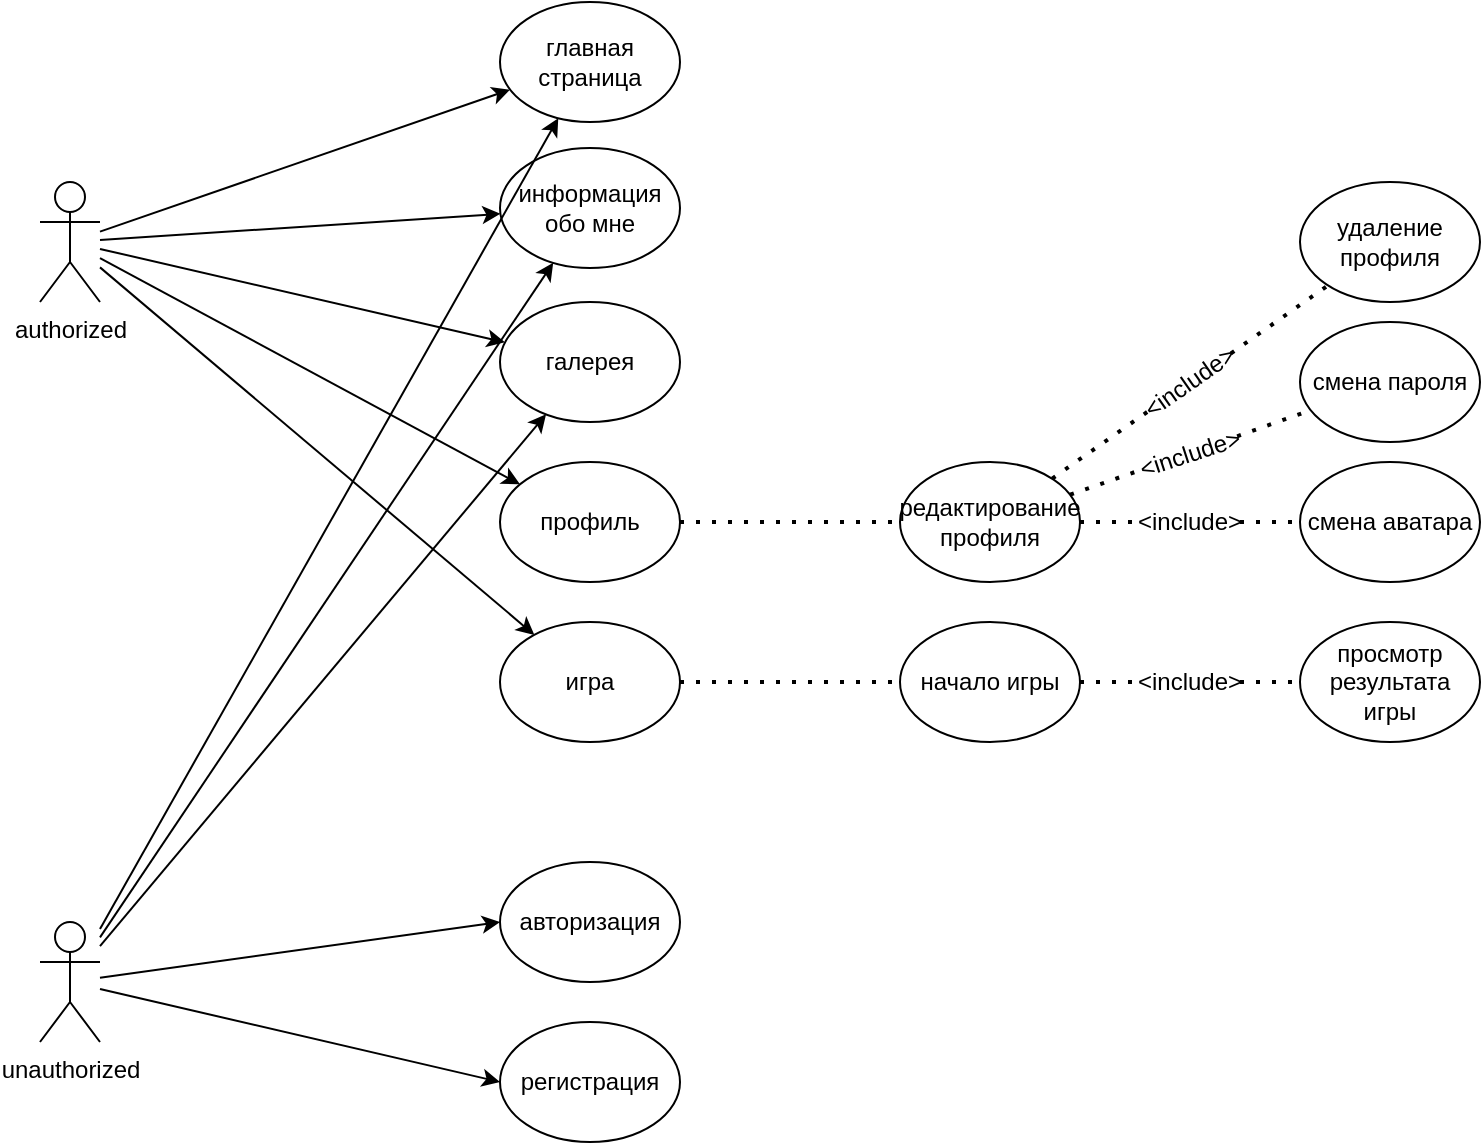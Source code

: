 <mxfile version="21.3.3" type="github" pages="3">
  <diagram name="UMLsite" id="e7e014a7-5840-1c2e-5031-d8a46d1fe8dd">
    <mxGraphModel dx="1050" dy="615" grid="1" gridSize="10" guides="1" tooltips="1" connect="1" arrows="1" fold="1" page="1" pageScale="1" pageWidth="1169" pageHeight="826" background="none" math="0" shadow="0">
      <root>
        <mxCell id="0" />
        <mxCell id="1" parent="0" />
        <mxCell id="5xeedYMrn5Qa9GUjNevL-45" value="authorized" style="shape=umlActor;verticalLabelPosition=bottom;verticalAlign=top;html=1;outlineConnect=0;" vertex="1" parent="1">
          <mxGeometry x="100" y="270" width="30" height="60" as="geometry" />
        </mxCell>
        <mxCell id="5xeedYMrn5Qa9GUjNevL-46" value="главная страница" style="ellipse;whiteSpace=wrap;html=1;" vertex="1" parent="1">
          <mxGeometry x="330" y="180" width="90" height="60" as="geometry" />
        </mxCell>
        <mxCell id="5xeedYMrn5Qa9GUjNevL-47" value="информация обо мне" style="ellipse;whiteSpace=wrap;html=1;" vertex="1" parent="1">
          <mxGeometry x="330" y="253" width="90" height="60" as="geometry" />
        </mxCell>
        <mxCell id="5xeedYMrn5Qa9GUjNevL-50" value="галерея" style="ellipse;whiteSpace=wrap;html=1;" vertex="1" parent="1">
          <mxGeometry x="330" y="330" width="90" height="60" as="geometry" />
        </mxCell>
        <mxCell id="5xeedYMrn5Qa9GUjNevL-54" value="профиль" style="ellipse;whiteSpace=wrap;html=1;" vertex="1" parent="1">
          <mxGeometry x="330" y="410" width="90" height="60" as="geometry" />
        </mxCell>
        <mxCell id="5xeedYMrn5Qa9GUjNevL-57" value="" style="endArrow=classic;html=1;rounded=0;" edge="1" parent="1" source="5xeedYMrn5Qa9GUjNevL-45" target="5xeedYMrn5Qa9GUjNevL-46">
          <mxGeometry width="50" height="50" relative="1" as="geometry">
            <mxPoint x="115" y="310" as="sourcePoint" />
            <mxPoint x="330" y="280" as="targetPoint" />
          </mxGeometry>
        </mxCell>
        <mxCell id="5xeedYMrn5Qa9GUjNevL-58" value="" style="endArrow=classic;html=1;rounded=0;" edge="1" parent="1" source="5xeedYMrn5Qa9GUjNevL-45" target="5xeedYMrn5Qa9GUjNevL-47">
          <mxGeometry width="50" height="50" relative="1" as="geometry">
            <mxPoint x="115" y="313" as="sourcePoint" />
            <mxPoint x="330" y="283" as="targetPoint" />
          </mxGeometry>
        </mxCell>
        <mxCell id="5xeedYMrn5Qa9GUjNevL-59" value="" style="endArrow=classic;html=1;rounded=0;" edge="1" parent="1" source="5xeedYMrn5Qa9GUjNevL-45" target="5xeedYMrn5Qa9GUjNevL-50">
          <mxGeometry width="50" height="50" relative="1" as="geometry">
            <mxPoint x="115" y="390" as="sourcePoint" />
            <mxPoint x="330" y="360" as="targetPoint" />
          </mxGeometry>
        </mxCell>
        <mxCell id="5xeedYMrn5Qa9GUjNevL-60" value="" style="endArrow=classic;html=1;rounded=0;" edge="1" parent="1" source="5xeedYMrn5Qa9GUjNevL-45" target="5xeedYMrn5Qa9GUjNevL-54">
          <mxGeometry width="50" height="50" relative="1" as="geometry">
            <mxPoint x="120" y="450" as="sourcePoint" />
            <mxPoint x="335" y="420" as="targetPoint" />
          </mxGeometry>
        </mxCell>
        <mxCell id="5xeedYMrn5Qa9GUjNevL-61" value="игра" style="ellipse;whiteSpace=wrap;html=1;" vertex="1" parent="1">
          <mxGeometry x="330" y="490" width="90" height="60" as="geometry" />
        </mxCell>
        <mxCell id="5xeedYMrn5Qa9GUjNevL-62" value="" style="group" vertex="1" connectable="0" parent="1">
          <mxGeometry x="100" y="610" width="320" height="140" as="geometry" />
        </mxCell>
        <mxCell id="5xeedYMrn5Qa9GUjNevL-41" value="unauthorized" style="shape=umlActor;verticalLabelPosition=bottom;verticalAlign=top;html=1;outlineConnect=0;" vertex="1" parent="5xeedYMrn5Qa9GUjNevL-62">
          <mxGeometry y="30" width="30" height="60" as="geometry" />
        </mxCell>
        <mxCell id="5xeedYMrn5Qa9GUjNevL-51" value="авторизация" style="ellipse;whiteSpace=wrap;html=1;" vertex="1" parent="5xeedYMrn5Qa9GUjNevL-62">
          <mxGeometry x="230" width="90" height="60" as="geometry" />
        </mxCell>
        <mxCell id="5xeedYMrn5Qa9GUjNevL-52" value="регистрация" style="ellipse;whiteSpace=wrap;html=1;" vertex="1" parent="5xeedYMrn5Qa9GUjNevL-62">
          <mxGeometry x="230" y="80" width="90" height="60" as="geometry" />
        </mxCell>
        <mxCell id="5xeedYMrn5Qa9GUjNevL-55" value="" style="endArrow=classic;html=1;rounded=0;entryX=0;entryY=0.5;entryDx=0;entryDy=0;" edge="1" parent="5xeedYMrn5Qa9GUjNevL-62" source="5xeedYMrn5Qa9GUjNevL-41" target="5xeedYMrn5Qa9GUjNevL-51">
          <mxGeometry width="50" height="50" relative="1" as="geometry">
            <mxPoint x="100" y="30" as="sourcePoint" />
            <mxPoint x="150" y="-20" as="targetPoint" />
          </mxGeometry>
        </mxCell>
        <mxCell id="5xeedYMrn5Qa9GUjNevL-56" value="" style="endArrow=classic;html=1;rounded=0;entryX=0;entryY=0.5;entryDx=0;entryDy=0;" edge="1" parent="5xeedYMrn5Qa9GUjNevL-62" source="5xeedYMrn5Qa9GUjNevL-41">
          <mxGeometry width="50" height="50" relative="1" as="geometry">
            <mxPoint x="15" y="140" as="sourcePoint" />
            <mxPoint x="230" y="110" as="targetPoint" />
          </mxGeometry>
        </mxCell>
        <mxCell id="5xeedYMrn5Qa9GUjNevL-63" value="" style="endArrow=classic;html=1;rounded=0;" edge="1" parent="1" source="5xeedYMrn5Qa9GUjNevL-45" target="5xeedYMrn5Qa9GUjNevL-61">
          <mxGeometry width="50" height="50" relative="1" as="geometry">
            <mxPoint x="130" y="390" as="sourcePoint" />
            <mxPoint x="339" y="494" as="targetPoint" />
          </mxGeometry>
        </mxCell>
        <mxCell id="5xeedYMrn5Qa9GUjNevL-64" value="редактирование профиля" style="ellipse;whiteSpace=wrap;html=1;" vertex="1" parent="1">
          <mxGeometry x="530" y="410" width="90" height="60" as="geometry" />
        </mxCell>
        <mxCell id="5xeedYMrn5Qa9GUjNevL-65" value="удаление профиля" style="ellipse;whiteSpace=wrap;html=1;" vertex="1" parent="1">
          <mxGeometry x="730" y="270" width="90" height="60" as="geometry" />
        </mxCell>
        <mxCell id="5xeedYMrn5Qa9GUjNevL-66" value="смена пароля" style="ellipse;whiteSpace=wrap;html=1;" vertex="1" parent="1">
          <mxGeometry x="730" y="340" width="90" height="60" as="geometry" />
        </mxCell>
        <mxCell id="5xeedYMrn5Qa9GUjNevL-67" value="смена аватара" style="ellipse;whiteSpace=wrap;html=1;" vertex="1" parent="1">
          <mxGeometry x="730" y="410" width="90" height="60" as="geometry" />
        </mxCell>
        <mxCell id="5xeedYMrn5Qa9GUjNevL-68" value="начало игры" style="ellipse;whiteSpace=wrap;html=1;" vertex="1" parent="1">
          <mxGeometry x="530" y="490" width="90" height="60" as="geometry" />
        </mxCell>
        <mxCell id="5xeedYMrn5Qa9GUjNevL-69" value="просмотр результата игры" style="ellipse;whiteSpace=wrap;html=1;" vertex="1" parent="1">
          <mxGeometry x="730" y="490" width="90" height="60" as="geometry" />
        </mxCell>
        <mxCell id="5xeedYMrn5Qa9GUjNevL-76" value="" style="endArrow=none;dashed=1;html=1;dashPattern=1 3;strokeWidth=2;rounded=0;" edge="1" parent="1" source="5xeedYMrn5Qa9GUjNevL-54" target="5xeedYMrn5Qa9GUjNevL-64">
          <mxGeometry width="50" height="50" relative="1" as="geometry">
            <mxPoint x="400" y="480" as="sourcePoint" />
            <mxPoint x="450" y="430" as="targetPoint" />
          </mxGeometry>
        </mxCell>
        <mxCell id="5xeedYMrn5Qa9GUjNevL-77" value="" style="endArrow=none;dashed=1;html=1;dashPattern=1 3;strokeWidth=2;rounded=0;" edge="1" parent="1" source="5xeedYMrn5Qa9GUjNevL-61" target="5xeedYMrn5Qa9GUjNevL-68">
          <mxGeometry width="50" height="50" relative="1" as="geometry">
            <mxPoint x="430" y="570" as="sourcePoint" />
            <mxPoint x="490" y="570" as="targetPoint" />
          </mxGeometry>
        </mxCell>
        <mxCell id="5xeedYMrn5Qa9GUjNevL-78" value="" style="endArrow=none;dashed=1;html=1;dashPattern=1 3;strokeWidth=2;rounded=0;" edge="1" parent="1" source="5xeedYMrn5Qa9GUjNevL-99" target="5xeedYMrn5Qa9GUjNevL-65">
          <mxGeometry width="50" height="50" relative="1" as="geometry">
            <mxPoint x="510" y="313" as="sourcePoint" />
            <mxPoint x="570" y="313" as="targetPoint" />
          </mxGeometry>
        </mxCell>
        <mxCell id="5xeedYMrn5Qa9GUjNevL-79" value="" style="endArrow=none;dashed=1;html=1;dashPattern=1 3;strokeWidth=2;rounded=0;" edge="1" parent="1" source="5xeedYMrn5Qa9GUjNevL-97" target="5xeedYMrn5Qa9GUjNevL-66">
          <mxGeometry width="50" height="50" relative="1" as="geometry">
            <mxPoint x="510" y="350" as="sourcePoint" />
            <mxPoint x="570" y="350" as="targetPoint" />
          </mxGeometry>
        </mxCell>
        <mxCell id="5xeedYMrn5Qa9GUjNevL-80" value="" style="endArrow=none;dashed=1;html=1;dashPattern=1 3;strokeWidth=2;rounded=0;" edge="1" parent="1" source="5xeedYMrn5Qa9GUjNevL-95" target="5xeedYMrn5Qa9GUjNevL-67">
          <mxGeometry width="50" height="50" relative="1" as="geometry">
            <mxPoint x="460" y="480" as="sourcePoint" />
            <mxPoint x="520" y="480" as="targetPoint" />
          </mxGeometry>
        </mxCell>
        <mxCell id="5xeedYMrn5Qa9GUjNevL-81" value="" style="endArrow=none;dashed=1;html=1;dashPattern=1 3;strokeWidth=2;rounded=0;" edge="1" parent="1" source="5xeedYMrn5Qa9GUjNevL-84" target="5xeedYMrn5Qa9GUjNevL-69">
          <mxGeometry width="50" height="50" relative="1" as="geometry">
            <mxPoint x="460" y="620" as="sourcePoint" />
            <mxPoint x="490" y="530" as="targetPoint" />
          </mxGeometry>
        </mxCell>
        <mxCell id="5xeedYMrn5Qa9GUjNevL-94" value="" style="endArrow=none;dashed=1;html=1;dashPattern=1 3;strokeWidth=2;rounded=0;" edge="1" parent="1" source="5xeedYMrn5Qa9GUjNevL-68" target="5xeedYMrn5Qa9GUjNevL-84">
          <mxGeometry width="50" height="50" relative="1" as="geometry">
            <mxPoint x="620" y="520" as="sourcePoint" />
            <mxPoint x="730" y="520" as="targetPoint" />
          </mxGeometry>
        </mxCell>
        <mxCell id="5xeedYMrn5Qa9GUjNevL-84" value="&amp;lt;include&amp;gt;" style="text;strokeColor=none;align=center;fillColor=none;html=1;verticalAlign=middle;whiteSpace=wrap;rounded=0;" vertex="1" parent="1">
          <mxGeometry x="650" y="512.5" width="50" height="15" as="geometry" />
        </mxCell>
        <mxCell id="5xeedYMrn5Qa9GUjNevL-96" value="" style="endArrow=none;dashed=1;html=1;dashPattern=1 3;strokeWidth=2;rounded=0;" edge="1" parent="1" source="5xeedYMrn5Qa9GUjNevL-64" target="5xeedYMrn5Qa9GUjNevL-95">
          <mxGeometry width="50" height="50" relative="1" as="geometry">
            <mxPoint x="620" y="440" as="sourcePoint" />
            <mxPoint x="730" y="440" as="targetPoint" />
          </mxGeometry>
        </mxCell>
        <mxCell id="5xeedYMrn5Qa9GUjNevL-95" value="&amp;lt;include&amp;gt;" style="text;strokeColor=none;align=center;fillColor=none;html=1;verticalAlign=middle;whiteSpace=wrap;rounded=0;" vertex="1" parent="1">
          <mxGeometry x="650" y="432.5" width="50" height="15" as="geometry" />
        </mxCell>
        <mxCell id="5xeedYMrn5Qa9GUjNevL-98" value="" style="endArrow=none;dashed=1;html=1;dashPattern=1 3;strokeWidth=2;rounded=0;" edge="1" parent="1" source="5xeedYMrn5Qa9GUjNevL-64" target="5xeedYMrn5Qa9GUjNevL-97">
          <mxGeometry width="50" height="50" relative="1" as="geometry">
            <mxPoint x="615" y="426" as="sourcePoint" />
            <mxPoint x="735" y="384" as="targetPoint" />
          </mxGeometry>
        </mxCell>
        <mxCell id="5xeedYMrn5Qa9GUjNevL-97" value="&amp;lt;include&amp;gt;" style="text;strokeColor=none;align=center;fillColor=none;html=1;verticalAlign=middle;whiteSpace=wrap;rounded=0;rotation=342;" vertex="1" parent="1">
          <mxGeometry x="650" y="398" width="50" height="15" as="geometry" />
        </mxCell>
        <mxCell id="5xeedYMrn5Qa9GUjNevL-100" value="" style="endArrow=none;dashed=1;html=1;dashPattern=1 3;strokeWidth=2;rounded=0;" edge="1" parent="1" source="5xeedYMrn5Qa9GUjNevL-64" target="5xeedYMrn5Qa9GUjNevL-99">
          <mxGeometry width="50" height="50" relative="1" as="geometry">
            <mxPoint x="606" y="418" as="sourcePoint" />
            <mxPoint x="744" y="322" as="targetPoint" />
          </mxGeometry>
        </mxCell>
        <mxCell id="5xeedYMrn5Qa9GUjNevL-99" value="&amp;lt;include&amp;gt;" style="text;strokeColor=none;align=center;fillColor=none;html=1;verticalAlign=middle;whiteSpace=wrap;rounded=0;rotation=325;" vertex="1" parent="1">
          <mxGeometry x="650" y="362.5" width="50" height="15" as="geometry" />
        </mxCell>
        <mxCell id="5xeedYMrn5Qa9GUjNevL-101" value="" style="endArrow=classic;html=1;rounded=0;" edge="1" parent="1" source="5xeedYMrn5Qa9GUjNevL-41" target="5xeedYMrn5Qa9GUjNevL-46">
          <mxGeometry width="50" height="50" relative="1" as="geometry">
            <mxPoint x="150" y="527.5" as="sourcePoint" />
            <mxPoint x="200" y="477.5" as="targetPoint" />
          </mxGeometry>
        </mxCell>
        <mxCell id="5xeedYMrn5Qa9GUjNevL-103" value="" style="endArrow=classic;html=1;rounded=0;" edge="1" parent="1" source="5xeedYMrn5Qa9GUjNevL-41" target="5xeedYMrn5Qa9GUjNevL-47">
          <mxGeometry width="50" height="50" relative="1" as="geometry">
            <mxPoint x="150" y="663" as="sourcePoint" />
            <mxPoint x="379" y="258" as="targetPoint" />
          </mxGeometry>
        </mxCell>
        <mxCell id="5xeedYMrn5Qa9GUjNevL-104" value="" style="endArrow=classic;html=1;rounded=0;" edge="1" parent="1" source="5xeedYMrn5Qa9GUjNevL-41" target="5xeedYMrn5Qa9GUjNevL-50">
          <mxGeometry width="50" height="50" relative="1" as="geometry">
            <mxPoint x="160" y="673" as="sourcePoint" />
            <mxPoint x="380" y="290" as="targetPoint" />
          </mxGeometry>
        </mxCell>
      </root>
    </mxGraphModel>
  </diagram>
  <diagram id="WOX6E8N1_5gu4rGMsL1o" name="UMLgame">
    <mxGraphModel dx="1050" dy="615" grid="1" gridSize="10" guides="1" tooltips="1" connect="1" arrows="1" fold="1" page="1" pageScale="1" pageWidth="1169" pageHeight="827" math="0" shadow="0">
      <root>
        <mxCell id="0" />
        <mxCell id="1" parent="0" />
        <mxCell id="XFyWoyHgGZIGUqEqszaW-1" value="Actor" style="shape=umlActor;verticalLabelPosition=bottom;verticalAlign=top;html=1;outlineConnect=0;" parent="1" vertex="1">
          <mxGeometry x="130" y="370" width="30" height="60" as="geometry" />
        </mxCell>
        <mxCell id="3Mp8cJFhABUIsX2p0rVD-13" value="" style="edgeStyle=orthogonalEdgeStyle;rounded=0;orthogonalLoop=1;jettySize=auto;html=1;" parent="1" source="XFyWoyHgGZIGUqEqszaW-2" target="3Mp8cJFhABUIsX2p0rVD-3" edge="1">
          <mxGeometry relative="1" as="geometry" />
        </mxCell>
        <mxCell id="XFyWoyHgGZIGUqEqszaW-2" value="старт игры" style="ellipse;whiteSpace=wrap;html=1;" parent="1" vertex="1">
          <mxGeometry x="240" y="250" width="90" height="60" as="geometry" />
        </mxCell>
        <mxCell id="3Mp8cJFhABUIsX2p0rVD-1" value="рекорды" style="ellipse;whiteSpace=wrap;html=1;" parent="1" vertex="1">
          <mxGeometry x="240" y="370" width="90" height="60" as="geometry" />
        </mxCell>
        <mxCell id="3Mp8cJFhABUIsX2p0rVD-2" value="настройки" style="ellipse;whiteSpace=wrap;html=1;" parent="1" vertex="1">
          <mxGeometry x="240" y="490" width="90" height="60" as="geometry" />
        </mxCell>
        <mxCell id="3Mp8cJFhABUIsX2p0rVD-14" value="" style="edgeStyle=orthogonalEdgeStyle;rounded=0;orthogonalLoop=1;jettySize=auto;html=1;" parent="1" source="3Mp8cJFhABUIsX2p0rVD-3" target="3Mp8cJFhABUIsX2p0rVD-4" edge="1">
          <mxGeometry relative="1" as="geometry" />
        </mxCell>
        <mxCell id="3Mp8cJFhABUIsX2p0rVD-3" value="игра" style="ellipse;whiteSpace=wrap;html=1;" parent="1" vertex="1">
          <mxGeometry x="370" y="250" width="90" height="60" as="geometry" />
        </mxCell>
        <mxCell id="3Mp8cJFhABUIsX2p0rVD-15" value="" style="edgeStyle=orthogonalEdgeStyle;rounded=0;orthogonalLoop=1;jettySize=auto;html=1;" parent="1" source="3Mp8cJFhABUIsX2p0rVD-4" target="3Mp8cJFhABUIsX2p0rVD-6" edge="1">
          <mxGeometry relative="1" as="geometry" />
        </mxCell>
        <mxCell id="3Mp8cJFhABUIsX2p0rVD-4" value="завершение игры" style="ellipse;whiteSpace=wrap;html=1;" parent="1" vertex="1">
          <mxGeometry x="495" y="250" width="90" height="60" as="geometry" />
        </mxCell>
        <mxCell id="3Mp8cJFhABUIsX2p0rVD-5" value="занесение результата в бд" style="ellipse;whiteSpace=wrap;html=1;" parent="1" vertex="1">
          <mxGeometry x="800" y="250" width="90" height="60" as="geometry" />
        </mxCell>
        <mxCell id="3Mp8cJFhABUIsX2p0rVD-6" value="просмотр суммы набранных очков" style="ellipse;whiteSpace=wrap;html=1;" parent="1" vertex="1">
          <mxGeometry x="620" y="250" width="90" height="60" as="geometry" />
        </mxCell>
        <mxCell id="3Mp8cJFhABUIsX2p0rVD-7" value="просмотр таблицы рекордов" style="ellipse;whiteSpace=wrap;html=1;" parent="1" vertex="1">
          <mxGeometry x="420" y="370" width="90" height="60" as="geometry" />
        </mxCell>
        <mxCell id="3Mp8cJFhABUIsX2p0rVD-8" value="смена логина пользователя" style="ellipse;whiteSpace=wrap;html=1;" parent="1" vertex="1">
          <mxGeometry x="420" y="530" width="90" height="60" as="geometry" />
        </mxCell>
        <mxCell id="3Mp8cJFhABUIsX2p0rVD-9" value="смена темы приложения" style="ellipse;whiteSpace=wrap;html=1;" parent="1" vertex="1">
          <mxGeometry x="420" y="450" width="90" height="60" as="geometry" />
        </mxCell>
        <mxCell id="3Mp8cJFhABUIsX2p0rVD-10" value="" style="endArrow=classic;html=1;rounded=0;" parent="1" source="XFyWoyHgGZIGUqEqszaW-1" target="3Mp8cJFhABUIsX2p0rVD-1" edge="1">
          <mxGeometry width="50" height="50" relative="1" as="geometry">
            <mxPoint x="430" y="430" as="sourcePoint" />
            <mxPoint x="480" y="380" as="targetPoint" />
          </mxGeometry>
        </mxCell>
        <mxCell id="3Mp8cJFhABUIsX2p0rVD-11" value="" style="endArrow=classic;html=1;rounded=0;" parent="1" source="XFyWoyHgGZIGUqEqszaW-1" target="3Mp8cJFhABUIsX2p0rVD-2" edge="1">
          <mxGeometry width="50" height="50" relative="1" as="geometry">
            <mxPoint x="170" y="410" as="sourcePoint" />
            <mxPoint x="250" y="410" as="targetPoint" />
          </mxGeometry>
        </mxCell>
        <mxCell id="3Mp8cJFhABUIsX2p0rVD-12" value="" style="endArrow=classic;html=1;rounded=0;" parent="1" source="XFyWoyHgGZIGUqEqszaW-1" target="XFyWoyHgGZIGUqEqszaW-2" edge="1">
          <mxGeometry width="50" height="50" relative="1" as="geometry">
            <mxPoint x="180" y="420" as="sourcePoint" />
            <mxPoint x="260" y="420" as="targetPoint" />
          </mxGeometry>
        </mxCell>
        <mxCell id="3Mp8cJFhABUIsX2p0rVD-20" value="" style="endArrow=none;dashed=1;html=1;dashPattern=1 3;strokeWidth=2;rounded=0;" parent="1" source="3Mp8cJFhABUIsX2p0rVD-17" target="3Mp8cJFhABUIsX2p0rVD-5" edge="1">
          <mxGeometry width="50" height="50" relative="1" as="geometry">
            <mxPoint x="670" y="370" as="sourcePoint" />
            <mxPoint x="720" y="320" as="targetPoint" />
          </mxGeometry>
        </mxCell>
        <mxCell id="3Mp8cJFhABUIsX2p0rVD-21" value="" style="endArrow=none;dashed=1;html=1;dashPattern=1 3;strokeWidth=2;rounded=0;" parent="1" source="3Mp8cJFhABUIsX2p0rVD-6" target="3Mp8cJFhABUIsX2p0rVD-17" edge="1">
          <mxGeometry width="50" height="50" relative="1" as="geometry">
            <mxPoint x="710" y="280" as="sourcePoint" />
            <mxPoint x="840" y="280" as="targetPoint" />
          </mxGeometry>
        </mxCell>
        <mxCell id="3Mp8cJFhABUIsX2p0rVD-17" value="&amp;lt;include&amp;gt;" style="text;strokeColor=none;align=center;fillColor=none;html=1;verticalAlign=middle;whiteSpace=wrap;rounded=0;" parent="1" vertex="1">
          <mxGeometry x="730" y="270" width="50" height="20" as="geometry" />
        </mxCell>
        <mxCell id="3Mp8cJFhABUIsX2p0rVD-25" value="" style="endArrow=none;dashed=1;html=1;dashPattern=1 3;strokeWidth=2;rounded=0;" parent="1" source="3Mp8cJFhABUIsX2p0rVD-24" target="3Mp8cJFhABUIsX2p0rVD-7" edge="1">
          <mxGeometry width="50" height="50" relative="1" as="geometry">
            <mxPoint x="420" y="440" as="sourcePoint" />
            <mxPoint x="470" y="390" as="targetPoint" />
          </mxGeometry>
        </mxCell>
        <mxCell id="3Mp8cJFhABUIsX2p0rVD-26" value="" style="endArrow=none;dashed=1;html=1;dashPattern=1 3;strokeWidth=2;rounded=0;" parent="1" source="3Mp8cJFhABUIsX2p0rVD-1" target="3Mp8cJFhABUIsX2p0rVD-24" edge="1">
          <mxGeometry width="50" height="50" relative="1" as="geometry">
            <mxPoint x="330" y="400" as="sourcePoint" />
            <mxPoint x="420" y="400" as="targetPoint" />
          </mxGeometry>
        </mxCell>
        <mxCell id="3Mp8cJFhABUIsX2p0rVD-24" value="&amp;lt;include&amp;gt;" style="text;strokeColor=none;align=center;fillColor=none;html=1;verticalAlign=middle;whiteSpace=wrap;rounded=0;" parent="1" vertex="1">
          <mxGeometry x="350" y="390" width="50" height="20" as="geometry" />
        </mxCell>
        <mxCell id="3Mp8cJFhABUIsX2p0rVD-27" value="" style="endArrow=none;dashed=1;html=1;dashPattern=1 3;strokeWidth=2;rounded=0;" parent="1" source="3Mp8cJFhABUIsX2p0rVD-30" target="3Mp8cJFhABUIsX2p0rVD-9" edge="1">
          <mxGeometry width="50" height="50" relative="1" as="geometry">
            <mxPoint x="340" y="505" as="sourcePoint" />
            <mxPoint x="390" y="455" as="targetPoint" />
          </mxGeometry>
        </mxCell>
        <mxCell id="3Mp8cJFhABUIsX2p0rVD-28" value="" style="endArrow=none;dashed=1;html=1;dashPattern=1 3;strokeWidth=2;rounded=0;" parent="1" source="3Mp8cJFhABUIsX2p0rVD-29" target="3Mp8cJFhABUIsX2p0rVD-8" edge="1">
          <mxGeometry width="50" height="50" relative="1" as="geometry">
            <mxPoint x="338" y="521" as="sourcePoint" />
            <mxPoint x="432" y="499" as="targetPoint" />
          </mxGeometry>
        </mxCell>
        <mxCell id="3Mp8cJFhABUIsX2p0rVD-31" value="" style="endArrow=none;dashed=1;html=1;dashPattern=1 3;strokeWidth=2;rounded=0;" parent="1" source="3Mp8cJFhABUIsX2p0rVD-2" target="3Mp8cJFhABUIsX2p0rVD-30" edge="1">
          <mxGeometry width="50" height="50" relative="1" as="geometry">
            <mxPoint x="328" y="511" as="sourcePoint" />
            <mxPoint x="422" y="489" as="targetPoint" />
          </mxGeometry>
        </mxCell>
        <mxCell id="3Mp8cJFhABUIsX2p0rVD-30" value="&amp;lt;include&amp;gt;" style="text;strokeColor=none;align=center;fillColor=none;html=1;verticalAlign=middle;whiteSpace=wrap;rounded=0;rotation=348;" parent="1" vertex="1">
          <mxGeometry x="350" y="490" width="50" height="20" as="geometry" />
        </mxCell>
        <mxCell id="3Mp8cJFhABUIsX2p0rVD-32" value="" style="endArrow=none;dashed=1;html=1;dashPattern=1 3;strokeWidth=2;rounded=0;" parent="1" source="3Mp8cJFhABUIsX2p0rVD-2" target="3Mp8cJFhABUIsX2p0rVD-29" edge="1">
          <mxGeometry width="50" height="50" relative="1" as="geometry">
            <mxPoint x="328" y="529" as="sourcePoint" />
            <mxPoint x="422" y="551" as="targetPoint" />
          </mxGeometry>
        </mxCell>
        <mxCell id="3Mp8cJFhABUIsX2p0rVD-29" value="&amp;lt;include&amp;gt;" style="text;strokeColor=none;align=center;fillColor=none;html=1;verticalAlign=middle;whiteSpace=wrap;rounded=0;rotation=12;" parent="1" vertex="1">
          <mxGeometry x="350" y="530" width="50" height="20" as="geometry" />
        </mxCell>
      </root>
    </mxGraphModel>
  </diagram>
  <diagram id="fNKtQ-hYz_XQON1TTOyM" name="UMLexplorer">
    <mxGraphModel dx="1050" dy="615" grid="0" gridSize="10" guides="1" tooltips="1" connect="1" arrows="1" fold="1" page="1" pageScale="1" pageWidth="1169" pageHeight="827" background="#ffffff" math="0" shadow="0">
      <root>
        <mxCell id="0" />
        <mxCell id="1" parent="0" />
        <mxCell id="UeoXjUNv3F4AzBzWwr41-1" value="&lt;font color=&quot;#000000&quot;&gt;Actor&lt;/font&gt;" style="shape=umlActor;verticalLabelPosition=bottom;verticalAlign=top;html=1;outlineConnect=0;strokeColor=#000;fillColor=#E89402;" parent="1" vertex="1">
          <mxGeometry x="270" y="240" width="30" height="60" as="geometry" />
        </mxCell>
        <mxCell id="UeoXjUNv3F4AzBzWwr41-2" value="открыть файл/папку" style="ellipse;whiteSpace=wrap;html=1;strokeColor=#000;" parent="1" vertex="1">
          <mxGeometry x="460" y="90" width="90" height="60" as="geometry" />
        </mxCell>
        <mxCell id="9OQ9tBWXFx3Jfl4SC2Ky-1" value="закрыть файл/папку" style="ellipse;whiteSpace=wrap;html=1;strokeColor=#000;" parent="1" vertex="1">
          <mxGeometry x="460" y="190" width="90" height="60" as="geometry" />
        </mxCell>
        <mxCell id="9OQ9tBWXFx3Jfl4SC2Ky-2" value="удалить файл/папку" style="ellipse;whiteSpace=wrap;html=1;strokeColor=#000;" parent="1" vertex="1">
          <mxGeometry x="460" y="290" width="90" height="60" as="geometry" />
        </mxCell>
        <mxCell id="9OQ9tBWXFx3Jfl4SC2Ky-3" value="выход из программы" style="ellipse;whiteSpace=wrap;html=1;strokeColor=#000;" parent="1" vertex="1">
          <mxGeometry x="460" y="390" width="90" height="60" as="geometry" />
        </mxCell>
        <mxCell id="9OQ9tBWXFx3Jfl4SC2Ky-4" value="занести данные в файл" style="ellipse;whiteSpace=wrap;html=1;strokeColor=#000;" parent="1" vertex="1">
          <mxGeometry x="680" y="90" width="90" height="60" as="geometry" />
        </mxCell>
        <mxCell id="9OQ9tBWXFx3Jfl4SC2Ky-7" value="удалить данные из файла" style="ellipse;whiteSpace=wrap;html=1;strokeColor=#000;" parent="1" vertex="1">
          <mxGeometry x="680" y="190" width="90" height="60" as="geometry" />
        </mxCell>
        <mxCell id="9OQ9tBWXFx3Jfl4SC2Ky-8" value="отсортировать данные по столбуц" style="ellipse;whiteSpace=wrap;html=1;strokeColor=#000;" parent="1" vertex="1">
          <mxGeometry x="680" y="290" width="90" height="60" as="geometry" />
        </mxCell>
        <mxCell id="9OQ9tBWXFx3Jfl4SC2Ky-9" value="редактировать данные в файле" style="ellipse;whiteSpace=wrap;html=1;strokeColor=#000;" parent="1" vertex="1">
          <mxGeometry x="680" y="390" width="90" height="60" as="geometry" />
        </mxCell>
        <mxCell id="9OQ9tBWXFx3Jfl4SC2Ky-11" value="" style="endArrow=classic;html=1;rounded=0;strokeColor=#000;" parent="1" source="UeoXjUNv3F4AzBzWwr41-1" target="UeoXjUNv3F4AzBzWwr41-2" edge="1">
          <mxGeometry width="50" height="50" relative="1" as="geometry">
            <mxPoint x="320" y="220" as="sourcePoint" />
            <mxPoint x="390" y="190" as="targetPoint" />
          </mxGeometry>
        </mxCell>
        <mxCell id="9OQ9tBWXFx3Jfl4SC2Ky-12" value="" style="endArrow=classic;html=1;rounded=0;strokeColor=#000;" parent="1" source="UeoXjUNv3F4AzBzWwr41-1" target="9OQ9tBWXFx3Jfl4SC2Ky-1" edge="1">
          <mxGeometry width="50" height="50" relative="1" as="geometry">
            <mxPoint x="295" y="269" as="sourcePoint" />
            <mxPoint x="482" y="151" as="targetPoint" />
          </mxGeometry>
        </mxCell>
        <mxCell id="9OQ9tBWXFx3Jfl4SC2Ky-13" value="" style="endArrow=classic;html=1;rounded=0;strokeColor=#000;" parent="1" source="UeoXjUNv3F4AzBzWwr41-1" target="9OQ9tBWXFx3Jfl4SC2Ky-2" edge="1">
          <mxGeometry width="50" height="50" relative="1" as="geometry">
            <mxPoint x="305" y="279" as="sourcePoint" />
            <mxPoint x="492" y="161" as="targetPoint" />
          </mxGeometry>
        </mxCell>
        <mxCell id="9OQ9tBWXFx3Jfl4SC2Ky-14" value="" style="endArrow=classic;html=1;rounded=0;strokeColor=#000;" parent="1" source="UeoXjUNv3F4AzBzWwr41-1" target="9OQ9tBWXFx3Jfl4SC2Ky-3" edge="1">
          <mxGeometry width="50" height="50" relative="1" as="geometry">
            <mxPoint x="315" y="289" as="sourcePoint" />
            <mxPoint x="502" y="171" as="targetPoint" />
          </mxGeometry>
        </mxCell>
        <mxCell id="npSrh8GyBhlLLfez0Txo-2" value="" style="endArrow=none;dashed=1;html=1;dashPattern=1 3;strokeWidth=2;rounded=0;strokeColor=#000;" parent="1" source="npSrh8GyBhlLLfez0Txo-1" target="9OQ9tBWXFx3Jfl4SC2Ky-4" edge="1">
          <mxGeometry width="50" height="50" relative="1" as="geometry">
            <mxPoint x="610" y="270" as="sourcePoint" />
            <mxPoint x="660" y="220" as="targetPoint" />
          </mxGeometry>
        </mxCell>
        <mxCell id="npSrh8GyBhlLLfez0Txo-3" value="" style="endArrow=none;dashed=1;html=1;dashPattern=1 3;strokeWidth=2;rounded=0;strokeColor=#000;" parent="1" source="npSrh8GyBhlLLfez0Txo-15" target="9OQ9tBWXFx3Jfl4SC2Ky-7" edge="1">
          <mxGeometry width="50" height="50" relative="1" as="geometry">
            <mxPoint x="560" y="130" as="sourcePoint" />
            <mxPoint x="690" y="130" as="targetPoint" />
          </mxGeometry>
        </mxCell>
        <mxCell id="npSrh8GyBhlLLfez0Txo-4" value="" style="endArrow=none;dashed=1;html=1;dashPattern=1 3;strokeWidth=2;rounded=0;strokeColor=#000;" parent="1" source="npSrh8GyBhlLLfez0Txo-7" target="9OQ9tBWXFx3Jfl4SC2Ky-8" edge="1">
          <mxGeometry width="50" height="50" relative="1" as="geometry">
            <mxPoint x="570" y="140" as="sourcePoint" />
            <mxPoint x="700" y="140" as="targetPoint" />
          </mxGeometry>
        </mxCell>
        <mxCell id="npSrh8GyBhlLLfez0Txo-5" value="" style="endArrow=none;dashed=1;html=1;dashPattern=1 3;strokeWidth=2;rounded=0;strokeColor=#000;" parent="1" source="npSrh8GyBhlLLfez0Txo-8" target="9OQ9tBWXFx3Jfl4SC2Ky-9" edge="1">
          <mxGeometry width="50" height="50" relative="1" as="geometry">
            <mxPoint x="580" y="150" as="sourcePoint" />
            <mxPoint x="710" y="150" as="targetPoint" />
          </mxGeometry>
        </mxCell>
        <mxCell id="npSrh8GyBhlLLfez0Txo-6" value="" style="endArrow=none;dashed=1;html=1;dashPattern=1 3;strokeWidth=2;rounded=0;strokeColor=#000;" parent="1" source="UeoXjUNv3F4AzBzWwr41-2" target="npSrh8GyBhlLLfez0Txo-1" edge="1">
          <mxGeometry width="50" height="50" relative="1" as="geometry">
            <mxPoint x="550" y="120" as="sourcePoint" />
            <mxPoint x="680" y="120" as="targetPoint" />
          </mxGeometry>
        </mxCell>
        <mxCell id="npSrh8GyBhlLLfez0Txo-1" value="&amp;lt;include&amp;gt;" style="text;strokeColor=#000;align=center;fillColor=none;html=1;verticalAlign=middle;whiteSpace=wrap;rounded=0;fontColor=#000;" parent="1" vertex="1">
          <mxGeometry x="585" y="110" width="50" height="20" as="geometry" />
        </mxCell>
        <mxCell id="npSrh8GyBhlLLfez0Txo-12" value="" style="endArrow=none;dashed=1;html=1;dashPattern=1 3;strokeWidth=2;rounded=0;strokeColor=#000;" parent="1" source="UeoXjUNv3F4AzBzWwr41-2" target="npSrh8GyBhlLLfez0Txo-8" edge="1">
          <mxGeometry width="50" height="50" relative="1" as="geometry">
            <mxPoint x="525" y="147" as="sourcePoint" />
            <mxPoint x="705" y="393" as="targetPoint" />
          </mxGeometry>
        </mxCell>
        <mxCell id="npSrh8GyBhlLLfez0Txo-8" value="&amp;lt;include&amp;gt;" style="text;strokeColor=#000;align=center;fillColor=none;html=1;verticalAlign=middle;whiteSpace=wrap;rounded=0;rotation=53;fontColor=#000;" parent="1" vertex="1">
          <mxGeometry x="600" y="270" width="50" height="20" as="geometry" />
        </mxCell>
        <mxCell id="npSrh8GyBhlLLfez0Txo-14" value="" style="endArrow=none;dashed=1;html=1;dashPattern=1 3;strokeWidth=2;rounded=0;strokeColor=#000;" parent="1" source="UeoXjUNv3F4AzBzWwr41-2" target="npSrh8GyBhlLLfez0Txo-7" edge="1">
          <mxGeometry width="50" height="50" relative="1" as="geometry">
            <mxPoint x="532" y="144" as="sourcePoint" />
            <mxPoint x="698" y="296" as="targetPoint" />
          </mxGeometry>
        </mxCell>
        <mxCell id="npSrh8GyBhlLLfez0Txo-7" value="&amp;lt;include&amp;gt;" style="text;strokeColor=#000;align=center;fillColor=none;html=1;verticalAlign=middle;whiteSpace=wrap;rounded=0;rotation=42;fontColor=#000;" parent="1" vertex="1">
          <mxGeometry x="600" y="220" width="50" height="20" as="geometry" />
        </mxCell>
        <mxCell id="npSrh8GyBhlLLfez0Txo-16" value="" style="endArrow=none;dashed=1;html=1;dashPattern=1 3;strokeWidth=2;rounded=0;strokeColor=#000;" parent="1" source="UeoXjUNv3F4AzBzWwr41-2" target="npSrh8GyBhlLLfez0Txo-15" edge="1">
          <mxGeometry width="50" height="50" relative="1" as="geometry">
            <mxPoint x="542" y="137" as="sourcePoint" />
            <mxPoint x="688" y="203" as="targetPoint" />
          </mxGeometry>
        </mxCell>
        <mxCell id="npSrh8GyBhlLLfez0Txo-15" value="&amp;lt;include&amp;gt;" style="text;strokeColor=#000;align=center;fillColor=none;html=1;verticalAlign=middle;whiteSpace=wrap;rounded=0;rotation=23;fontColor=#000;" parent="1" vertex="1">
          <mxGeometry x="585" y="160" width="50" height="20" as="geometry" />
        </mxCell>
        <mxCell id="NoI36GAq4MGmWonOg-RL-1" style="edgeStyle=orthogonalEdgeStyle;rounded=0;orthogonalLoop=1;jettySize=auto;html=1;exitX=0.5;exitY=1;exitDx=0;exitDy=0;" edge="1" parent="1" source="npSrh8GyBhlLLfez0Txo-8" target="npSrh8GyBhlLLfez0Txo-8">
          <mxGeometry relative="1" as="geometry" />
        </mxCell>
      </root>
    </mxGraphModel>
  </diagram>
</mxfile>
